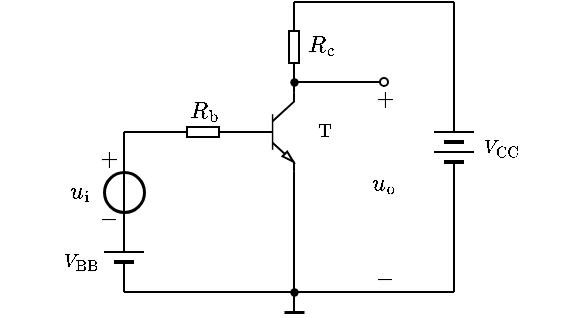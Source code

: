 <mxfile version="17.2.1" type="device"><diagram id="LxgpGTEpM2uw6Em7y6WH" name="第 1 页"><mxGraphModel dx="314" dy="228" grid="1" gridSize="5" guides="1" tooltips="1" connect="1" arrows="1" fold="1" page="1" pageScale="1" pageWidth="827" pageHeight="1169" math="1" shadow="0"><root><mxCell id="0"/><mxCell id="1" parent="0"/><mxCell id="xhZ3Qp5s_fJm1hB33Sz4-2" value="$$-$$" style="text;resizable=1;autosize=1;align=center;verticalAlign=middle;points=[];fillColor=none;strokeColor=none;rounded=0;html=1;imageAspect=1;noLabel=0;recursiveResize=1;expand=1;editable=1;movable=1;rotatable=1;deletable=1;connectable=0;comic=0;fontSize=10;" vertex="1" parent="1"><mxGeometry x="104.0" y="177.5" width="15" height="20" as="geometry"/></mxCell><mxCell id="xhZ3Qp5s_fJm1hB33Sz4-3" value="$$+$$" style="text;html=1;resizable=1;autosize=1;align=center;verticalAlign=middle;points=[];fillColor=none;strokeColor=none;rounded=0;movable=1;rotatable=1;deletable=1;editable=1;connectable=0;fontSize=10;" vertex="1" parent="1"><mxGeometry x="104.0" y="148" width="15" height="20" as="geometry"/></mxCell><mxCell id="xhZ3Qp5s_fJm1hB33Sz4-4" value="" style="ellipse;whiteSpace=wrap;html=1;aspect=fixed;labelBorderColor=none;fontSize=10;strokeColor=default;strokeWidth=1.5;fillColor=none;" vertex="1" parent="1"><mxGeometry x="110" y="165" width="20" height="20" as="geometry"/></mxCell><mxCell id="xhZ3Qp5s_fJm1hB33Sz4-5" value="" style="endArrow=none;html=1;rounded=0;fontSize=10;startSize=4;endSize=4;exitX=0.5;exitY=0;exitDx=0;exitDy=0;" edge="1" parent="1" source="xhZ3Qp5s_fJm1hB33Sz4-4"><mxGeometry width="50" height="50" relative="1" as="geometry"><mxPoint x="120" y="215" as="sourcePoint"/><mxPoint x="120" y="145" as="targetPoint"/></mxGeometry></mxCell><mxCell id="xhZ3Qp5s_fJm1hB33Sz4-6" value="\(u_\mathrm{i}\)" style="text;html=1;resizable=1;autosize=1;align=center;verticalAlign=middle;points=[];fillColor=none;strokeColor=none;rounded=0;comic=0;movable=1;rotatable=1;deletable=1;editable=1;connectable=0;fontSize=10;" vertex="1" parent="1"><mxGeometry x="90" y="165" width="15" height="20" as="geometry"/></mxCell><mxCell id="xhZ3Qp5s_fJm1hB33Sz4-7" value="" style="endArrow=none;html=1;rounded=0;fontSize=10;entryX=0.5;entryY=0;entryDx=0;entryDy=0;exitX=0.5;exitY=1;exitDx=0;exitDy=0;" edge="1" parent="1" source="xhZ3Qp5s_fJm1hB33Sz4-4" target="xhZ3Qp5s_fJm1hB33Sz4-4"><mxGeometry width="50" height="50" relative="1" as="geometry"><mxPoint x="150" y="205" as="sourcePoint"/><mxPoint x="200" y="155" as="targetPoint"/></mxGeometry></mxCell><mxCell id="xhZ3Qp5s_fJm1hB33Sz4-8" value="" style="endArrow=none;html=1;rounded=0;fontSize=10;entryX=0.5;entryY=1;entryDx=0;entryDy=0;" edge="1" parent="1" target="xhZ3Qp5s_fJm1hB33Sz4-4"><mxGeometry width="50" height="50" relative="1" as="geometry"><mxPoint x="120" y="195" as="sourcePoint"/><mxPoint x="205" y="160" as="targetPoint"/></mxGeometry></mxCell><mxCell id="xhZ3Qp5s_fJm1hB33Sz4-11" value="$$R_{\mathrm{b}}$$" style="text;html=1;resizable=1;autosize=1;align=center;verticalAlign=middle;points=[];fillColor=none;strokeColor=none;rounded=0;fontSize=10;movable=1;rotatable=1;deletable=1;editable=1;connectable=0;allowArrows=0;" vertex="1" parent="1"><mxGeometry x="145" y="125" width="30" height="20" as="geometry"/></mxCell><mxCell id="xhZ3Qp5s_fJm1hB33Sz4-12" value="" style="endArrow=none;html=1;rounded=0;fontSize=10;startSize=4;endSize=4;entryX=1;entryY=0.5;entryDx=0;entryDy=0;entryPerimeter=0;" edge="1" parent="1" target="xhZ3Qp5s_fJm1hB33Sz4-13"><mxGeometry width="50" height="50" relative="1" as="geometry"><mxPoint x="120" y="145" as="sourcePoint"/><mxPoint x="421.5" y="65.5" as="targetPoint"/></mxGeometry></mxCell><mxCell id="xhZ3Qp5s_fJm1hB33Sz4-13" value="" style="pointerEvents=1;verticalLabelPosition=bottom;shadow=0;dashed=0;align=center;html=1;verticalAlign=top;shape=mxgraph.electrical.resistors.resistor_1;fontSize=10;direction=west;allowArrows=0;" vertex="1" parent="1"><mxGeometry x="147" y="142.5" width="25" height="5" as="geometry"/></mxCell><mxCell id="xhZ3Qp5s_fJm1hB33Sz4-14" value="" style="endArrow=none;html=1;rounded=0;fontSize=10;startSize=4;endSize=4;exitX=0;exitY=0.5;exitDx=0;exitDy=0;exitPerimeter=0;entryX=0;entryY=0.5;entryDx=0;entryDy=0;entryPerimeter=0;" edge="1" parent="1" source="xhZ3Qp5s_fJm1hB33Sz4-13" target="xhZ3Qp5s_fJm1hB33Sz4-35"><mxGeometry width="50" height="50" relative="1" as="geometry"><mxPoint x="289" y="50.5" as="sourcePoint"/><mxPoint x="192" y="145" as="targetPoint"/></mxGeometry></mxCell><mxCell id="xhZ3Qp5s_fJm1hB33Sz4-19" value="$$R_{\mathrm{c}}$$" style="text;html=1;resizable=1;autosize=1;align=center;verticalAlign=middle;points=[];fillColor=none;strokeColor=none;rounded=0;fontSize=10;movable=1;rotatable=1;deletable=1;editable=1;connectable=0;allowArrows=0;" vertex="1" parent="1"><mxGeometry x="210" y="92" width="15" height="20" as="geometry"/></mxCell><mxCell id="xhZ3Qp5s_fJm1hB33Sz4-20" value="" style="endArrow=none;html=1;rounded=0;fontSize=10;startSize=4;endSize=4;entryX=1;entryY=0.5;entryDx=0;entryDy=0;entryPerimeter=0;" edge="1" parent="1" target="xhZ3Qp5s_fJm1hB33Sz4-21"><mxGeometry width="50" height="50" relative="1" as="geometry"><mxPoint x="205" y="80" as="sourcePoint"/><mxPoint x="402" y="40.5" as="targetPoint"/></mxGeometry></mxCell><mxCell id="xhZ3Qp5s_fJm1hB33Sz4-21" value="" style="pointerEvents=1;verticalLabelPosition=bottom;shadow=0;dashed=0;align=center;html=1;verticalAlign=top;shape=mxgraph.electrical.resistors.resistor_1;fontSize=10;direction=north;allowArrows=0;" vertex="1" parent="1"><mxGeometry x="202.5" y="90" width="5" height="25" as="geometry"/></mxCell><mxCell id="xhZ3Qp5s_fJm1hB33Sz4-22" value="" style="endArrow=none;html=1;rounded=0;fontSize=10;startSize=4;endSize=4;exitX=0;exitY=0.5;exitDx=0;exitDy=0;exitPerimeter=0;entryX=1;entryY=0;entryDx=0;entryDy=0;entryPerimeter=0;" edge="1" parent="1" source="xhZ3Qp5s_fJm1hB33Sz4-21" target="xhZ3Qp5s_fJm1hB33Sz4-35"><mxGeometry width="50" height="50" relative="1" as="geometry"><mxPoint x="294.5" y="-6.5" as="sourcePoint"/><mxPoint x="205" y="108" as="targetPoint"/></mxGeometry></mxCell><mxCell id="xhZ3Qp5s_fJm1hB33Sz4-33" value="$$V_{\mathrm{BB}}$$" style="text;html=1;align=center;verticalAlign=middle;resizable=1;points=[];autosize=1;strokeColor=none;fillColor=none;fontSize=8;movable=1;rotatable=1;deletable=1;editable=1;connectable=1;" vertex="1" parent="1"><mxGeometry x="85" y="200" width="25" height="20" as="geometry"/></mxCell><mxCell id="xhZ3Qp5s_fJm1hB33Sz4-28" value="" style="endArrow=none;html=1;rounded=0;" edge="1" parent="1"><mxGeometry width="50" height="50" relative="1" as="geometry"><mxPoint x="120" y="205" as="sourcePoint"/><mxPoint x="120" y="195" as="targetPoint"/></mxGeometry></mxCell><mxCell id="xhZ3Qp5s_fJm1hB33Sz4-29" value="" style="endArrow=none;html=1;rounded=0;" edge="1" parent="1"><mxGeometry width="50" height="50" relative="1" as="geometry"><mxPoint x="110" y="205" as="sourcePoint"/><mxPoint x="130" y="205" as="targetPoint"/></mxGeometry></mxCell><mxCell id="xhZ3Qp5s_fJm1hB33Sz4-30" value="" style="endArrow=none;html=1;rounded=0;strokeWidth=2;" edge="1" parent="1"><mxGeometry width="50" height="50" relative="1" as="geometry"><mxPoint x="115" y="210" as="sourcePoint"/><mxPoint x="125" y="210" as="targetPoint"/></mxGeometry></mxCell><mxCell id="xhZ3Qp5s_fJm1hB33Sz4-31" value="" style="endArrow=none;html=1;rounded=0;strokeWidth=1;" edge="1" parent="1"><mxGeometry width="50" height="50" relative="1" as="geometry"><mxPoint x="120" y="225" as="sourcePoint"/><mxPoint x="120" y="210" as="targetPoint"/></mxGeometry></mxCell><mxCell id="xhZ3Qp5s_fJm1hB33Sz4-35" value="" style="verticalLabelPosition=bottom;shadow=0;dashed=0;align=center;html=1;verticalAlign=top;shape=mxgraph.electrical.transistors.npn_transistor_5;fontSize=8;strokeWidth=1;sketch=0;" vertex="1" parent="1"><mxGeometry x="180" y="125" width="25" height="40" as="geometry"/></mxCell><mxCell id="xhZ3Qp5s_fJm1hB33Sz4-36" value="" style="endArrow=none;html=1;rounded=0;fontSize=8;strokeWidth=1;" edge="1" parent="1"><mxGeometry width="50" height="50" relative="1" as="geometry"><mxPoint x="120" y="225" as="sourcePoint"/><mxPoint x="285" y="225" as="targetPoint"/></mxGeometry></mxCell><mxCell id="xhZ3Qp5s_fJm1hB33Sz4-37" value="" style="endArrow=none;html=1;rounded=0;fontSize=8;strokeWidth=1;exitX=1;exitY=1;exitDx=0;exitDy=0;exitPerimeter=0;" edge="1" parent="1" source="xhZ3Qp5s_fJm1hB33Sz4-35"><mxGeometry width="50" height="50" relative="1" as="geometry"><mxPoint x="255" y="175" as="sourcePoint"/><mxPoint x="205" y="225" as="targetPoint"/></mxGeometry></mxCell><mxCell id="xhZ3Qp5s_fJm1hB33Sz4-38" value="" style="endArrow=none;html=1;rounded=0;fontSize=8;strokeWidth=1;" edge="1" parent="1"><mxGeometry width="50" height="50" relative="1" as="geometry"><mxPoint x="205" y="235" as="sourcePoint"/><mxPoint x="205" y="225" as="targetPoint"/></mxGeometry></mxCell><mxCell id="xhZ3Qp5s_fJm1hB33Sz4-39" value="" style="endArrow=none;html=1;rounded=0;fontSize=8;strokeWidth=1.5;" edge="1" parent="1"><mxGeometry width="50" height="50" relative="1" as="geometry"><mxPoint x="200" y="235" as="sourcePoint"/><mxPoint x="210" y="235" as="targetPoint"/></mxGeometry></mxCell><mxCell id="xhZ3Qp5s_fJm1hB33Sz4-40" value="" style="shape=waypoint;sketch=0;fillStyle=solid;size=6;pointerEvents=1;points=[];fillColor=none;resizable=1;rotatable=1;perimeter=centerPerimeter;snapToPoint=1;shadow=0;fontSize=6;strokeWidth=0.1;movable=1;deletable=1;editable=1;connectable=1;" vertex="1" parent="1"><mxGeometry x="195" y="215" width="20" height="20" as="geometry"/></mxCell><mxCell id="xhZ3Qp5s_fJm1hB33Sz4-41" value="" style="endArrow=oval;html=1;rounded=0;fontSize=6;strokeWidth=1;startArrow=none;startFill=0;endFill=0;startSize=4;endSize=4;" edge="1" parent="1"><mxGeometry width="50" height="50" relative="1" as="geometry"><mxPoint x="205" y="120" as="sourcePoint"/><mxPoint x="250" y="120" as="targetPoint"/></mxGeometry></mxCell><mxCell id="xhZ3Qp5s_fJm1hB33Sz4-42" value="" style="shape=waypoint;sketch=0;fillStyle=solid;size=6;pointerEvents=1;points=[];fillColor=none;resizable=1;rotatable=1;perimeter=centerPerimeter;snapToPoint=1;shadow=0;fontSize=6;strokeWidth=0.1;movable=1;deletable=1;editable=1;connectable=1;" vertex="1" parent="1"><mxGeometry x="195" y="110" width="20" height="20" as="geometry"/></mxCell><mxCell id="xhZ3Qp5s_fJm1hB33Sz4-44" value="" style="endArrow=none;html=1;rounded=0;fontSize=6;startSize=4;endSize=4;strokeWidth=1;" edge="1" parent="1"><mxGeometry width="50" height="50" relative="1" as="geometry"><mxPoint x="205" y="80" as="sourcePoint"/><mxPoint x="285" y="80" as="targetPoint"/></mxGeometry></mxCell><mxCell id="xhZ3Qp5s_fJm1hB33Sz4-45" value="" style="group" vertex="1" connectable="0" parent="1"><mxGeometry x="275" y="135" width="20" height="35" as="geometry"/></mxCell><mxCell id="xhZ3Qp5s_fJm1hB33Sz4-46" value="" style="endArrow=none;html=1;rounded=0;" edge="1" parent="xhZ3Qp5s_fJm1hB33Sz4-45"><mxGeometry width="50" height="50" relative="1" as="geometry"><mxPoint y="20" as="sourcePoint"/><mxPoint x="20" y="20" as="targetPoint"/></mxGeometry></mxCell><mxCell id="xhZ3Qp5s_fJm1hB33Sz4-47" value="" style="endArrow=none;html=1;rounded=0;strokeWidth=2;" edge="1" parent="xhZ3Qp5s_fJm1hB33Sz4-45"><mxGeometry width="50" height="50" relative="1" as="geometry"><mxPoint x="5" y="25" as="sourcePoint"/><mxPoint x="15" y="25" as="targetPoint"/></mxGeometry></mxCell><mxCell id="xhZ3Qp5s_fJm1hB33Sz4-48" value="" style="endArrow=none;html=1;rounded=0;strokeWidth=1;" edge="1" parent="xhZ3Qp5s_fJm1hB33Sz4-45"><mxGeometry width="50" height="50" relative="1" as="geometry"><mxPoint x="10" y="35" as="sourcePoint"/><mxPoint x="10" y="25" as="targetPoint"/></mxGeometry></mxCell><mxCell id="xhZ3Qp5s_fJm1hB33Sz4-49" value="" style="endArrow=none;html=1;rounded=0;" edge="1" parent="xhZ3Qp5s_fJm1hB33Sz4-45"><mxGeometry width="50" height="50" relative="1" as="geometry"><mxPoint x="10" y="10" as="sourcePoint"/><mxPoint x="10" as="targetPoint"/></mxGeometry></mxCell><mxCell id="xhZ3Qp5s_fJm1hB33Sz4-50" value="" style="endArrow=none;html=1;rounded=0;" edge="1" parent="xhZ3Qp5s_fJm1hB33Sz4-45"><mxGeometry width="50" height="50" relative="1" as="geometry"><mxPoint y="10" as="sourcePoint"/><mxPoint x="20" y="10" as="targetPoint"/></mxGeometry></mxCell><mxCell id="xhZ3Qp5s_fJm1hB33Sz4-51" value="" style="endArrow=none;html=1;rounded=0;strokeWidth=2;" edge="1" parent="xhZ3Qp5s_fJm1hB33Sz4-45"><mxGeometry width="50" height="50" relative="1" as="geometry"><mxPoint x="5" y="15" as="sourcePoint"/><mxPoint x="15" y="15" as="targetPoint"/></mxGeometry></mxCell><mxCell id="xhZ3Qp5s_fJm1hB33Sz4-52" value="" style="endArrow=none;html=1;rounded=0;fontSize=6;startSize=4;endSize=4;strokeWidth=1;" edge="1" parent="1"><mxGeometry width="50" height="50" relative="1" as="geometry"><mxPoint x="285" y="135" as="sourcePoint"/><mxPoint x="285" y="80" as="targetPoint"/></mxGeometry></mxCell><mxCell id="xhZ3Qp5s_fJm1hB33Sz4-53" value="" style="endArrow=none;html=1;rounded=0;fontSize=6;startSize=4;endSize=4;strokeWidth=1;" edge="1" parent="1"><mxGeometry width="50" height="50" relative="1" as="geometry"><mxPoint x="285" y="225" as="sourcePoint"/><mxPoint x="285" y="170" as="targetPoint"/></mxGeometry></mxCell><mxCell id="xhZ3Qp5s_fJm1hB33Sz4-54" value="$$V_{\mathrm{CC}}$$" style="text;html=1;align=center;verticalAlign=middle;resizable=1;points=[];autosize=1;strokeColor=none;fillColor=none;fontSize=8;movable=1;rotatable=1;deletable=1;editable=1;connectable=1;" vertex="1" parent="1"><mxGeometry x="295" y="145" width="25" height="16" as="geometry"/></mxCell><mxCell id="xhZ3Qp5s_fJm1hB33Sz4-55" value="$$\mathrm{T}$$" style="text;html=1;align=center;verticalAlign=middle;resizable=1;points=[];autosize=1;strokeColor=none;fillColor=none;fontSize=8;movable=1;rotatable=1;deletable=1;editable=1;connectable=1;" vertex="1" parent="1"><mxGeometry x="210" y="135" width="20" height="20" as="geometry"/></mxCell><mxCell id="xhZ3Qp5s_fJm1hB33Sz4-56" value="$$u_{\mathrm{o}}$$" style="text;html=1;align=center;verticalAlign=middle;resizable=1;points=[];autosize=1;strokeColor=none;fillColor=none;fontSize=10;movable=1;rotatable=1;deletable=1;editable=1;connectable=0;" vertex="1" parent="1"><mxGeometry x="240" y="161" width="20" height="20" as="geometry"/></mxCell><mxCell id="xhZ3Qp5s_fJm1hB33Sz4-57" value="$$+$$" style="text;html=1;align=center;verticalAlign=middle;resizable=1;points=[];autosize=1;strokeColor=none;fillColor=none;fontSize=10;movable=1;rotatable=1;deletable=1;editable=1;connectable=0;" vertex="1" parent="1"><mxGeometry x="240" y="120" width="20" height="15" as="geometry"/></mxCell><mxCell id="xhZ3Qp5s_fJm1hB33Sz4-58" value="$$-$$" style="text;html=1;align=center;verticalAlign=middle;resizable=1;points=[];autosize=1;strokeColor=none;fillColor=none;fontSize=10;movable=1;rotatable=1;deletable=1;editable=1;connectable=0;" vertex="1" parent="1"><mxGeometry x="240" y="210" width="20" height="15" as="geometry"/></mxCell></root></mxGraphModel></diagram></mxfile>